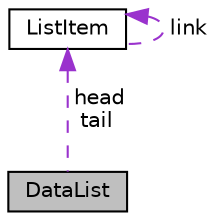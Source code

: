digraph "DataList"
{
 // LATEX_PDF_SIZE
  edge [fontname="Helvetica",fontsize="10",labelfontname="Helvetica",labelfontsize="10"];
  node [fontname="Helvetica",fontsize="10",shape=record];
  Node1 [label="DataList",height=0.2,width=0.4,color="black", fillcolor="grey75", style="filled", fontcolor="black",tooltip=" "];
  Node2 -> Node1 [dir="back",color="darkorchid3",fontsize="10",style="dashed",label=" head\ntail" ,fontname="Helvetica"];
  Node2 [label="ListItem",height=0.2,width=0.4,color="black", fillcolor="white", style="filled",URL="$struct_list_item.html",tooltip=" "];
  Node2 -> Node2 [dir="back",color="darkorchid3",fontsize="10",style="dashed",label=" link" ,fontname="Helvetica"];
}
